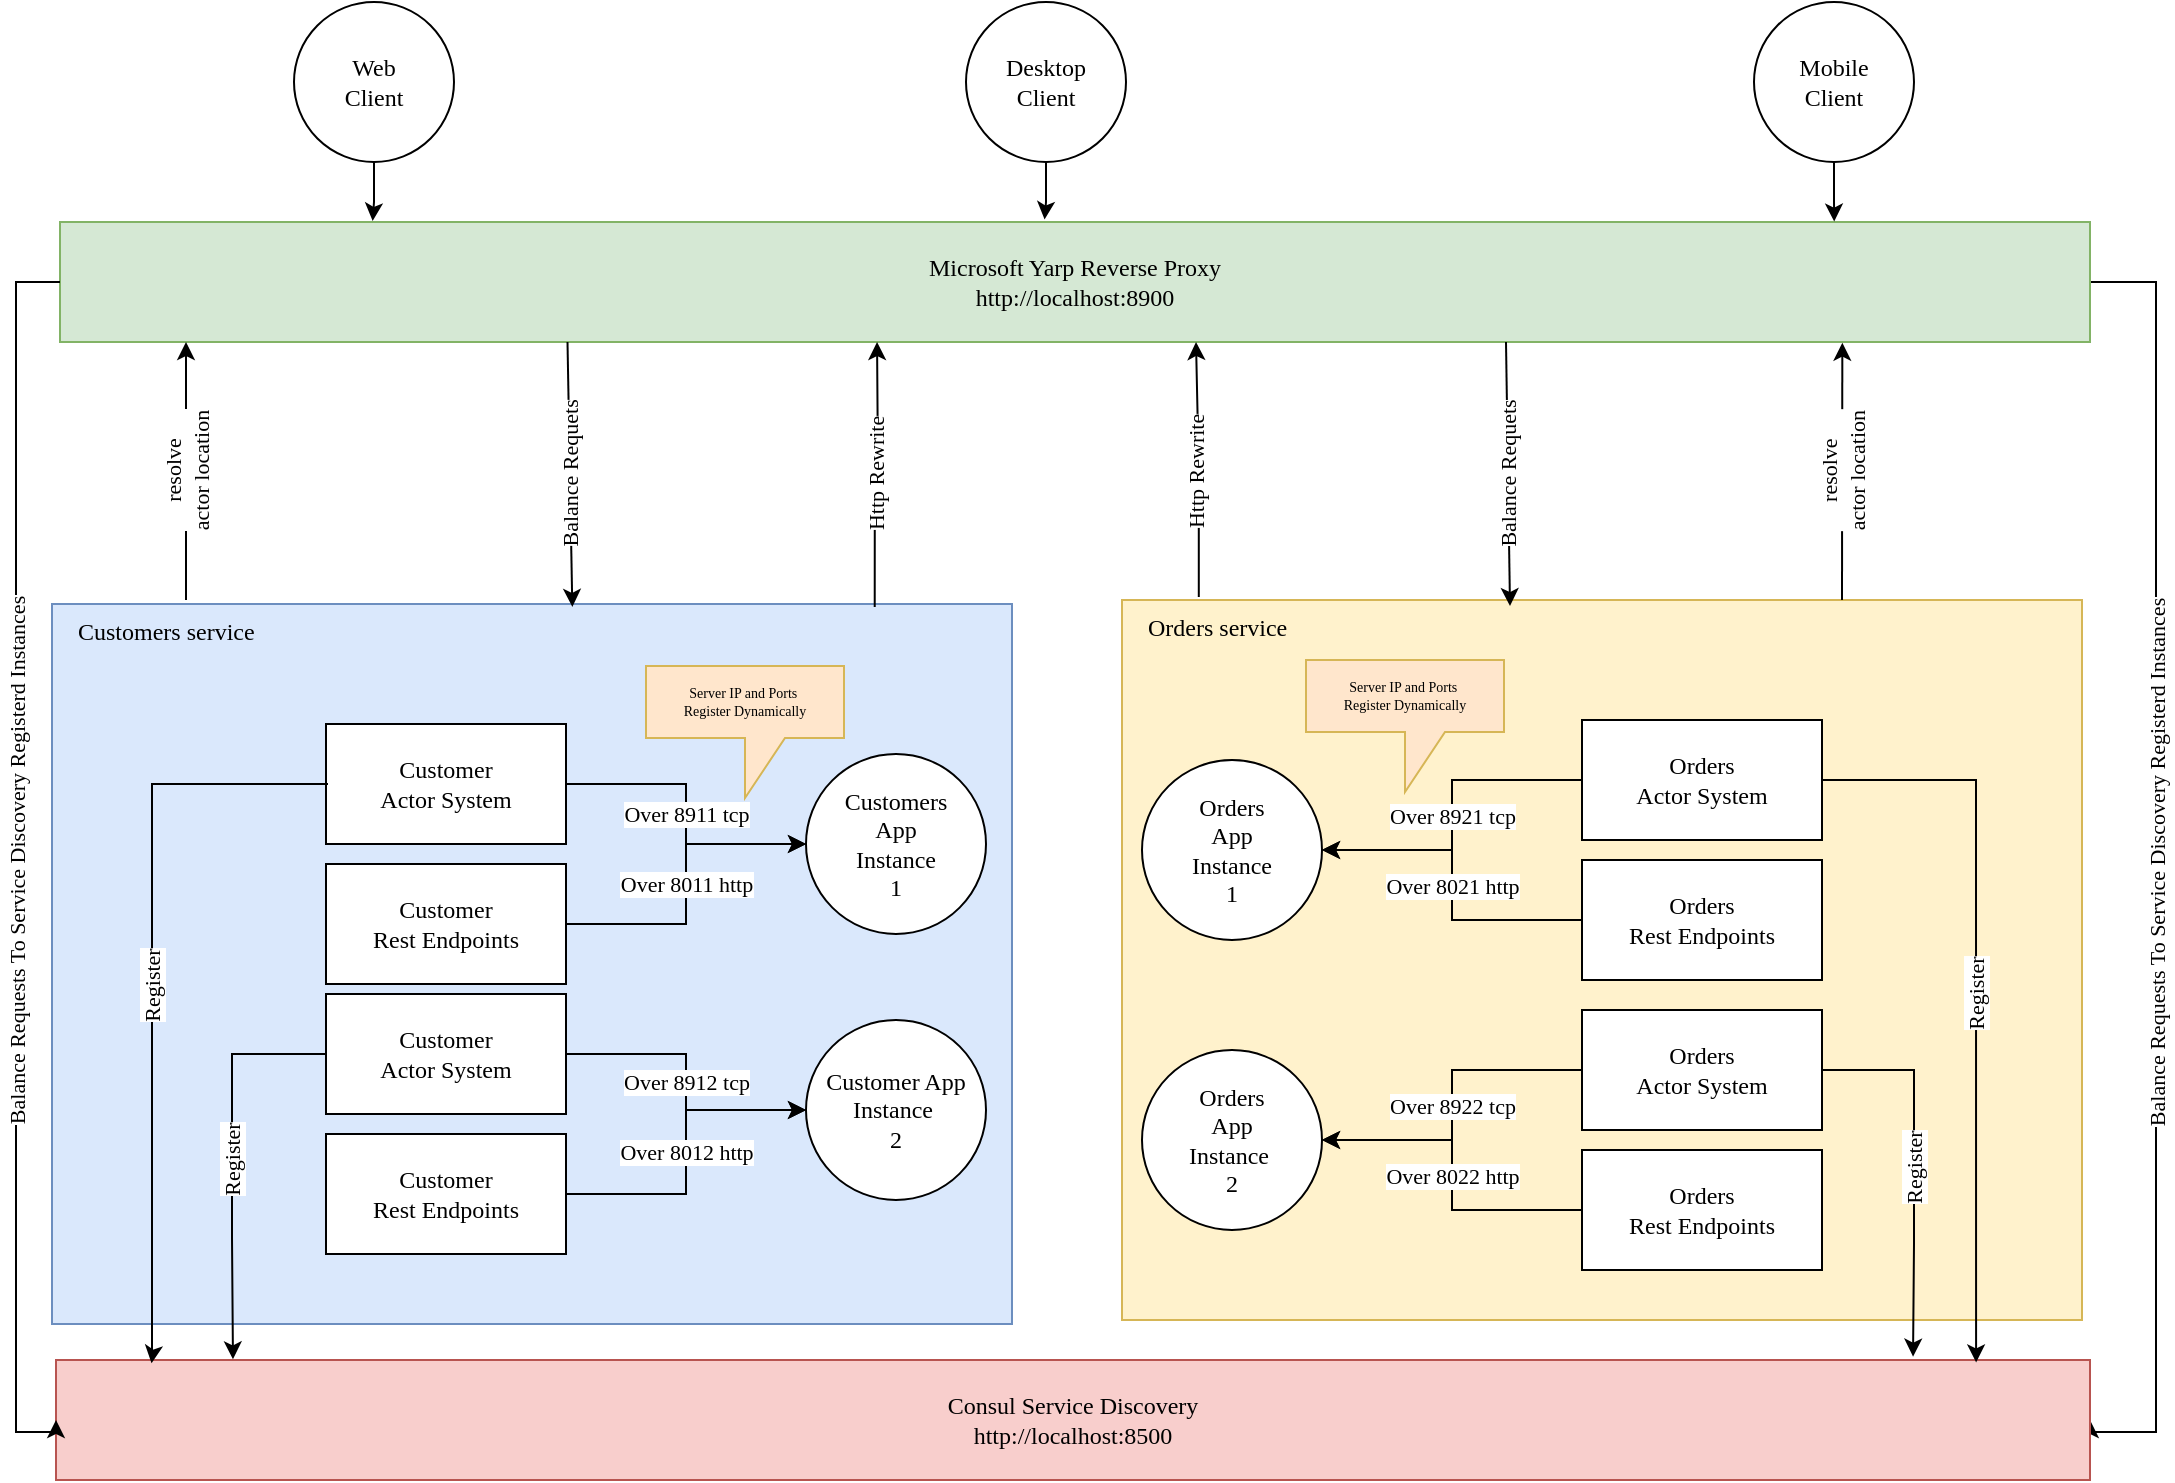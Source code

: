 <mxfile version="21.6.1" type="device">
  <diagram name="Page-1" id="Rw0FrcmpOLVZKNiCmAhE">
    <mxGraphModel dx="1878" dy="1266" grid="1" gridSize="10" guides="1" tooltips="1" connect="1" arrows="1" fold="1" page="1" pageScale="1" pageWidth="1100" pageHeight="850" math="0" shadow="0">
      <root>
        <mxCell id="0" />
        <mxCell id="1" parent="0" />
        <mxCell id="cwCn5_J-Zx9Py3KpJOmI-12" value="" style="group" vertex="1" connectable="0" parent="1">
          <mxGeometry x="33" y="356" width="480" height="360" as="geometry" />
        </mxCell>
        <mxCell id="cwCn5_J-Zx9Py3KpJOmI-1" value="Customers service" style="rounded=0;whiteSpace=wrap;html=1;fontFamily=sf mono;verticalAlign=top;align=left;spacing=2;spacingLeft=11;fillColor=#dae8fc;strokeColor=#6c8ebf;" vertex="1" parent="cwCn5_J-Zx9Py3KpJOmI-12">
          <mxGeometry width="480" height="360" as="geometry" />
        </mxCell>
        <mxCell id="cwCn5_J-Zx9Py3KpJOmI-2" value="Customers&lt;br&gt;App&lt;br&gt;Instance&lt;br&gt;1" style="ellipse;whiteSpace=wrap;html=1;aspect=fixed;fontFamily=sf mono;" vertex="1" parent="cwCn5_J-Zx9Py3KpJOmI-12">
          <mxGeometry x="377" y="75" width="90" height="90" as="geometry" />
        </mxCell>
        <mxCell id="cwCn5_J-Zx9Py3KpJOmI-3" value="Customer&lt;br&gt;Actor System" style="whiteSpace=wrap;html=1;fontFamily=sf mono;" vertex="1" parent="cwCn5_J-Zx9Py3KpJOmI-12">
          <mxGeometry x="137" y="60" width="120" height="60" as="geometry" />
        </mxCell>
        <mxCell id="cwCn5_J-Zx9Py3KpJOmI-4" value="Over 8911 tcp" style="edgeStyle=orthogonalEdgeStyle;rounded=0;orthogonalLoop=1;jettySize=auto;html=1;fontFamily=sf mono;" edge="1" parent="cwCn5_J-Zx9Py3KpJOmI-12" source="cwCn5_J-Zx9Py3KpJOmI-3" target="cwCn5_J-Zx9Py3KpJOmI-2">
          <mxGeometry relative="1" as="geometry" />
        </mxCell>
        <mxCell id="cwCn5_J-Zx9Py3KpJOmI-6" value="Over 8011 http" style="edgeStyle=orthogonalEdgeStyle;rounded=0;orthogonalLoop=1;jettySize=auto;html=1;entryX=0;entryY=0.5;entryDx=0;entryDy=0;fontFamily=sf mono;" edge="1" parent="cwCn5_J-Zx9Py3KpJOmI-12" source="cwCn5_J-Zx9Py3KpJOmI-5" target="cwCn5_J-Zx9Py3KpJOmI-2">
          <mxGeometry relative="1" as="geometry" />
        </mxCell>
        <mxCell id="cwCn5_J-Zx9Py3KpJOmI-5" value="Customer&lt;br&gt;Rest Endpoints" style="whiteSpace=wrap;html=1;fontFamily=sf mono;" vertex="1" parent="cwCn5_J-Zx9Py3KpJOmI-12">
          <mxGeometry x="137" y="130" width="120" height="60" as="geometry" />
        </mxCell>
        <mxCell id="cwCn5_J-Zx9Py3KpJOmI-7" value="Customer App&lt;br&gt;Instance&amp;nbsp;&lt;br&gt;2" style="ellipse;whiteSpace=wrap;html=1;aspect=fixed;fontFamily=sf mono;" vertex="1" parent="cwCn5_J-Zx9Py3KpJOmI-12">
          <mxGeometry x="377" y="208" width="90" height="90" as="geometry" />
        </mxCell>
        <mxCell id="cwCn5_J-Zx9Py3KpJOmI-8" value="Customer&lt;br&gt;Actor System" style="whiteSpace=wrap;html=1;fontFamily=sf mono;" vertex="1" parent="cwCn5_J-Zx9Py3KpJOmI-12">
          <mxGeometry x="137" y="195" width="120" height="60" as="geometry" />
        </mxCell>
        <mxCell id="cwCn5_J-Zx9Py3KpJOmI-9" value="Customer&lt;br&gt;Rest Endpoints" style="whiteSpace=wrap;html=1;fontFamily=sf mono;" vertex="1" parent="cwCn5_J-Zx9Py3KpJOmI-12">
          <mxGeometry x="137" y="265" width="120" height="60" as="geometry" />
        </mxCell>
        <mxCell id="cwCn5_J-Zx9Py3KpJOmI-10" value="Over 8012 http" style="edgeStyle=orthogonalEdgeStyle;rounded=0;orthogonalLoop=1;jettySize=auto;html=1;fontFamily=sf mono;entryX=0;entryY=0.5;entryDx=0;entryDy=0;" edge="1" source="cwCn5_J-Zx9Py3KpJOmI-9" target="cwCn5_J-Zx9Py3KpJOmI-7" parent="cwCn5_J-Zx9Py3KpJOmI-12">
          <mxGeometry relative="1" as="geometry">
            <mxPoint x="377" y="255" as="targetPoint" />
            <Array as="points" />
          </mxGeometry>
        </mxCell>
        <mxCell id="cwCn5_J-Zx9Py3KpJOmI-11" value="Over 8912 tcp" style="edgeStyle=orthogonalEdgeStyle;rounded=0;orthogonalLoop=1;jettySize=auto;html=1;fontFamily=sf mono;" edge="1" source="cwCn5_J-Zx9Py3KpJOmI-8" target="cwCn5_J-Zx9Py3KpJOmI-7" parent="cwCn5_J-Zx9Py3KpJOmI-12">
          <mxGeometry relative="1" as="geometry" />
        </mxCell>
        <mxCell id="cwCn5_J-Zx9Py3KpJOmI-48" value="Server IP and Ports&amp;nbsp;&lt;br style=&quot;font-size: 7px;&quot;&gt;Register Dynamically" style="shape=callout;whiteSpace=wrap;html=1;perimeter=calloutPerimeter;fontFamily=sf mono;fontSize=7;fillColor=#FFE6CC;strokeColor=#d6b656;" vertex="1" parent="cwCn5_J-Zx9Py3KpJOmI-12">
          <mxGeometry x="297" y="31" width="99" height="66" as="geometry" />
        </mxCell>
        <mxCell id="cwCn5_J-Zx9Py3KpJOmI-13" value="" style="group;fillColor=#fff2cc;strokeColor=#d6b656;" vertex="1" connectable="0" parent="1">
          <mxGeometry x="568" y="354" width="480" height="360" as="geometry" />
        </mxCell>
        <mxCell id="cwCn5_J-Zx9Py3KpJOmI-14" value="Orders service" style="rounded=0;whiteSpace=wrap;html=1;fontFamily=sf mono;verticalAlign=top;align=left;spacing=2;spacingLeft=11;fillColor=none;strokeColor=none;" vertex="1" parent="cwCn5_J-Zx9Py3KpJOmI-13">
          <mxGeometry width="480" height="360" as="geometry" />
        </mxCell>
        <mxCell id="cwCn5_J-Zx9Py3KpJOmI-15" value="Orders&lt;br&gt;App&lt;br&gt;Instance&lt;br&gt;1" style="ellipse;whiteSpace=wrap;html=1;aspect=fixed;fontFamily=sf mono;" vertex="1" parent="cwCn5_J-Zx9Py3KpJOmI-13">
          <mxGeometry x="10" y="80" width="90" height="90" as="geometry" />
        </mxCell>
        <mxCell id="cwCn5_J-Zx9Py3KpJOmI-16" value="Orders&lt;br&gt;Actor System" style="whiteSpace=wrap;html=1;fontFamily=sf mono;" vertex="1" parent="cwCn5_J-Zx9Py3KpJOmI-13">
          <mxGeometry x="230" y="60" width="120" height="60" as="geometry" />
        </mxCell>
        <mxCell id="cwCn5_J-Zx9Py3KpJOmI-17" value="Over 8921 tcp" style="edgeStyle=orthogonalEdgeStyle;rounded=0;orthogonalLoop=1;jettySize=auto;html=1;fontFamily=sf mono;" edge="1" parent="cwCn5_J-Zx9Py3KpJOmI-13" source="cwCn5_J-Zx9Py3KpJOmI-16" target="cwCn5_J-Zx9Py3KpJOmI-15">
          <mxGeometry relative="1" as="geometry" />
        </mxCell>
        <mxCell id="cwCn5_J-Zx9Py3KpJOmI-18" value="Over 8021 http" style="edgeStyle=orthogonalEdgeStyle;rounded=0;orthogonalLoop=1;jettySize=auto;html=1;entryX=1;entryY=0.5;entryDx=0;entryDy=0;fontFamily=sf mono;" edge="1" parent="cwCn5_J-Zx9Py3KpJOmI-13" source="cwCn5_J-Zx9Py3KpJOmI-19" target="cwCn5_J-Zx9Py3KpJOmI-15">
          <mxGeometry relative="1" as="geometry" />
        </mxCell>
        <mxCell id="cwCn5_J-Zx9Py3KpJOmI-19" value="Orders&lt;br&gt;Rest Endpoints" style="whiteSpace=wrap;html=1;fontFamily=sf mono;" vertex="1" parent="cwCn5_J-Zx9Py3KpJOmI-13">
          <mxGeometry x="230" y="130" width="120" height="60" as="geometry" />
        </mxCell>
        <mxCell id="cwCn5_J-Zx9Py3KpJOmI-20" value="Orders&lt;br&gt;App&lt;br&gt;Instance&amp;nbsp;&lt;br&gt;2" style="ellipse;whiteSpace=wrap;html=1;aspect=fixed;fontFamily=sf mono;" vertex="1" parent="cwCn5_J-Zx9Py3KpJOmI-13">
          <mxGeometry x="10" y="225" width="90" height="90" as="geometry" />
        </mxCell>
        <mxCell id="cwCn5_J-Zx9Py3KpJOmI-21" value="Orders&lt;br&gt;Actor System" style="whiteSpace=wrap;html=1;fontFamily=sf mono;" vertex="1" parent="cwCn5_J-Zx9Py3KpJOmI-13">
          <mxGeometry x="230" y="205" width="120" height="60" as="geometry" />
        </mxCell>
        <mxCell id="cwCn5_J-Zx9Py3KpJOmI-22" value="Orders&lt;br&gt;Rest Endpoints" style="whiteSpace=wrap;html=1;fontFamily=sf mono;" vertex="1" parent="cwCn5_J-Zx9Py3KpJOmI-13">
          <mxGeometry x="230" y="275" width="120" height="60" as="geometry" />
        </mxCell>
        <mxCell id="cwCn5_J-Zx9Py3KpJOmI-23" value="Over 8022 http" style="edgeStyle=orthogonalEdgeStyle;rounded=0;orthogonalLoop=1;jettySize=auto;html=1;entryX=1;entryY=0.5;entryDx=0;entryDy=0;fontFamily=sf mono;" edge="1" parent="cwCn5_J-Zx9Py3KpJOmI-13" source="cwCn5_J-Zx9Py3KpJOmI-22" target="cwCn5_J-Zx9Py3KpJOmI-20">
          <mxGeometry relative="1" as="geometry" />
        </mxCell>
        <mxCell id="cwCn5_J-Zx9Py3KpJOmI-24" value="Over 8922 tcp" style="edgeStyle=orthogonalEdgeStyle;rounded=0;orthogonalLoop=1;jettySize=auto;html=1;fontFamily=sf mono;" edge="1" parent="cwCn5_J-Zx9Py3KpJOmI-13" source="cwCn5_J-Zx9Py3KpJOmI-21" target="cwCn5_J-Zx9Py3KpJOmI-20">
          <mxGeometry relative="1" as="geometry" />
        </mxCell>
        <mxCell id="cwCn5_J-Zx9Py3KpJOmI-47" value="Server IP and Ports&amp;nbsp;&lt;br style=&quot;font-size: 7px;&quot;&gt;Register Dynamically" style="shape=callout;whiteSpace=wrap;html=1;perimeter=calloutPerimeter;fontFamily=sf mono;fontSize=7;fillColor=#FFE6CC;strokeColor=#d6b656;" vertex="1" parent="cwCn5_J-Zx9Py3KpJOmI-13">
          <mxGeometry x="92" y="30" width="99" height="66" as="geometry" />
        </mxCell>
        <mxCell id="cwCn5_J-Zx9Py3KpJOmI-43" value="Balance Requests To Service Discovery Registerd Instances" style="edgeStyle=orthogonalEdgeStyle;rounded=0;orthogonalLoop=1;jettySize=auto;html=1;entryX=1;entryY=0.5;entryDx=0;entryDy=0;fontFamily=sf mono;horizontal=0;" edge="1" parent="1" source="cwCn5_J-Zx9Py3KpJOmI-25" target="cwCn5_J-Zx9Py3KpJOmI-35">
          <mxGeometry relative="1" as="geometry">
            <Array as="points">
              <mxPoint x="1085" y="195" />
              <mxPoint x="1085" y="770" />
              <mxPoint x="1052" y="770" />
            </Array>
          </mxGeometry>
        </mxCell>
        <mxCell id="cwCn5_J-Zx9Py3KpJOmI-25" value="Microsoft Yarp Reverse Proxy&lt;br&gt;http://localhost:8900" style="rounded=0;whiteSpace=wrap;html=1;fontFamily=sf mono;fillColor=#d5e8d4;strokeColor=#82b366;" vertex="1" parent="1">
          <mxGeometry x="37" y="165" width="1015" height="60" as="geometry" />
        </mxCell>
        <mxCell id="cwCn5_J-Zx9Py3KpJOmI-27" value="Http Rewrite" style="edgeStyle=orthogonalEdgeStyle;rounded=0;orthogonalLoop=1;jettySize=auto;html=1;entryX=0.235;entryY=0.975;entryDx=0;entryDy=0;entryPerimeter=0;fontFamily=sf mono;horizontal=0;exitX=0.857;exitY=0.004;exitDx=0;exitDy=0;exitPerimeter=0;" edge="1" parent="1" source="cwCn5_J-Zx9Py3KpJOmI-1">
          <mxGeometry relative="1" as="geometry">
            <mxPoint x="445" y="338.5" as="sourcePoint" />
            <mxPoint x="445.525" y="225" as="targetPoint" />
          </mxGeometry>
        </mxCell>
        <mxCell id="cwCn5_J-Zx9Py3KpJOmI-29" style="edgeStyle=orthogonalEdgeStyle;rounded=0;orthogonalLoop=1;jettySize=auto;html=1;entryX=0.154;entryY=-0.009;entryDx=0;entryDy=0;entryPerimeter=0;" edge="1" parent="1" source="cwCn5_J-Zx9Py3KpJOmI-28" target="cwCn5_J-Zx9Py3KpJOmI-25">
          <mxGeometry relative="1" as="geometry" />
        </mxCell>
        <mxCell id="cwCn5_J-Zx9Py3KpJOmI-28" value="Web&lt;br&gt;Client" style="ellipse;whiteSpace=wrap;html=1;aspect=fixed;fontFamily=sf mono;" vertex="1" parent="1">
          <mxGeometry x="154" y="55" width="80" height="80" as="geometry" />
        </mxCell>
        <mxCell id="cwCn5_J-Zx9Py3KpJOmI-31" style="edgeStyle=orthogonalEdgeStyle;rounded=0;orthogonalLoop=1;jettySize=auto;html=1;entryX=0.485;entryY=-0.021;entryDx=0;entryDy=0;entryPerimeter=0;" edge="1" parent="1" source="cwCn5_J-Zx9Py3KpJOmI-30" target="cwCn5_J-Zx9Py3KpJOmI-25">
          <mxGeometry relative="1" as="geometry" />
        </mxCell>
        <mxCell id="cwCn5_J-Zx9Py3KpJOmI-30" value="Desktop&lt;br&gt;Client" style="ellipse;whiteSpace=wrap;html=1;aspect=fixed;fontFamily=sf mono;" vertex="1" parent="1">
          <mxGeometry x="490" y="55" width="80" height="80" as="geometry" />
        </mxCell>
        <mxCell id="cwCn5_J-Zx9Py3KpJOmI-34" style="edgeStyle=orthogonalEdgeStyle;rounded=0;orthogonalLoop=1;jettySize=auto;html=1;entryX=0.874;entryY=-0.004;entryDx=0;entryDy=0;entryPerimeter=0;" edge="1" parent="1" source="cwCn5_J-Zx9Py3KpJOmI-32" target="cwCn5_J-Zx9Py3KpJOmI-25">
          <mxGeometry relative="1" as="geometry" />
        </mxCell>
        <mxCell id="cwCn5_J-Zx9Py3KpJOmI-32" value="Mobile&lt;br&gt;Client" style="ellipse;whiteSpace=wrap;html=1;aspect=fixed;fontFamily=sf mono;" vertex="1" parent="1">
          <mxGeometry x="884" y="55" width="80" height="80" as="geometry" />
        </mxCell>
        <mxCell id="cwCn5_J-Zx9Py3KpJOmI-35" value="Consul Service Discovery&lt;br&gt;http://localhost:8500" style="rounded=0;whiteSpace=wrap;html=1;fontFamily=sf mono;fillColor=#f8cecc;strokeColor=#b85450;" vertex="1" parent="1">
          <mxGeometry x="35" y="734" width="1017" height="60" as="geometry" />
        </mxCell>
        <mxCell id="cwCn5_J-Zx9Py3KpJOmI-36" value="Register" style="edgeStyle=orthogonalEdgeStyle;rounded=0;orthogonalLoop=1;jettySize=auto;html=1;entryX=0.944;entryY=0.02;entryDx=0;entryDy=0;entryPerimeter=0;fontFamily=sf mono;horizontal=0;" edge="1" parent="1" source="cwCn5_J-Zx9Py3KpJOmI-16" target="cwCn5_J-Zx9Py3KpJOmI-35">
          <mxGeometry relative="1" as="geometry">
            <Array as="points">
              <mxPoint x="995" y="444" />
            </Array>
          </mxGeometry>
        </mxCell>
        <mxCell id="cwCn5_J-Zx9Py3KpJOmI-37" value="Register" style="edgeStyle=orthogonalEdgeStyle;rounded=0;orthogonalLoop=1;jettySize=auto;html=1;entryX=0.913;entryY=-0.028;entryDx=0;entryDy=0;entryPerimeter=0;fontFamily=sf mono;horizontal=0;" edge="1" parent="1">
          <mxGeometry relative="1" as="geometry">
            <mxPoint x="918" y="589.034" as="sourcePoint" />
            <mxPoint x="963.521" y="732.32" as="targetPoint" />
            <Array as="points">
              <mxPoint x="964" y="589" />
              <mxPoint x="964" y="676" />
              <mxPoint x="964" y="676" />
            </Array>
          </mxGeometry>
        </mxCell>
        <mxCell id="cwCn5_J-Zx9Py3KpJOmI-38" value="Register" style="edgeStyle=orthogonalEdgeStyle;rounded=0;orthogonalLoop=1;jettySize=auto;exitX=0;exitY=0.5;exitDx=0;exitDy=0;entryX=0.046;entryY=0.028;entryDx=0;entryDy=0;entryPerimeter=0;horizontal=0;fontFamily=sf mono;labelBackgroundColor=default;html=1;" edge="1" parent="1">
          <mxGeometry relative="1" as="geometry">
            <mxPoint x="171" y="446" as="sourcePoint" />
            <mxPoint x="82.782" y="735.68" as="targetPoint" />
            <Array as="points">
              <mxPoint x="83" y="446" />
              <mxPoint x="83" y="734" />
            </Array>
          </mxGeometry>
        </mxCell>
        <mxCell id="cwCn5_J-Zx9Py3KpJOmI-39" value="Register" style="edgeStyle=orthogonalEdgeStyle;rounded=0;orthogonalLoop=1;jettySize=auto;html=1;entryX=0.087;entryY=-0.006;entryDx=0;entryDy=0;entryPerimeter=0;horizontal=0;fontFamily=sf mono;" edge="1" parent="1" source="cwCn5_J-Zx9Py3KpJOmI-8" target="cwCn5_J-Zx9Py3KpJOmI-35">
          <mxGeometry relative="1" as="geometry">
            <Array as="points">
              <mxPoint x="123" y="581" />
              <mxPoint x="123" y="673" />
              <mxPoint x="124" y="673" />
            </Array>
          </mxGeometry>
        </mxCell>
        <mxCell id="cwCn5_J-Zx9Py3KpJOmI-41" value="Http Rewrite" style="edgeStyle=orthogonalEdgeStyle;rounded=0;orthogonalLoop=1;jettySize=auto;html=1;entryX=0.235;entryY=0.975;entryDx=0;entryDy=0;entryPerimeter=0;fontFamily=sf mono;horizontal=0;exitX=0.08;exitY=-0.004;exitDx=0;exitDy=0;exitPerimeter=0;" edge="1" parent="1" source="cwCn5_J-Zx9Py3KpJOmI-14">
          <mxGeometry relative="1" as="geometry">
            <mxPoint x="632.96" y="375.72" as="sourcePoint" />
            <mxPoint x="605.005" y="225" as="targetPoint" />
          </mxGeometry>
        </mxCell>
        <mxCell id="cwCn5_J-Zx9Py3KpJOmI-42" value="resolve &lt;br&gt;actor location" style="endArrow=classic;html=1;rounded=0;exitX=0.75;exitY=0;exitDx=0;exitDy=0;entryX=0.878;entryY=1.006;entryDx=0;entryDy=0;entryPerimeter=0;fontFamily=sf mono;verticalAlign=middle;horizontal=0;" edge="1" parent="1" source="cwCn5_J-Zx9Py3KpJOmI-14" target="cwCn5_J-Zx9Py3KpJOmI-25">
          <mxGeometry width="50" height="50" relative="1" as="geometry">
            <mxPoint x="875" y="335" as="sourcePoint" />
            <mxPoint x="925" y="285" as="targetPoint" />
          </mxGeometry>
        </mxCell>
        <mxCell id="cwCn5_J-Zx9Py3KpJOmI-44" value="Balance Requests To Service Discovery Registerd Instances" style="edgeStyle=orthogonalEdgeStyle;rounded=0;orthogonalLoop=1;jettySize=auto;html=1;entryX=0;entryY=0.5;entryDx=0;entryDy=0;fontFamily=sf mono;horizontal=0;exitX=0;exitY=0.5;exitDx=0;exitDy=0;" edge="1" parent="1" source="cwCn5_J-Zx9Py3KpJOmI-25" target="cwCn5_J-Zx9Py3KpJOmI-35">
          <mxGeometry relative="1" as="geometry">
            <mxPoint x="-65" y="185" as="sourcePoint" />
            <mxPoint x="-65" y="785" as="targetPoint" />
            <Array as="points">
              <mxPoint x="15" y="195" />
              <mxPoint x="15" y="770" />
              <mxPoint x="35" y="770" />
            </Array>
          </mxGeometry>
        </mxCell>
        <mxCell id="cwCn5_J-Zx9Py3KpJOmI-45" value="resolve &lt;br&gt;actor location" style="endArrow=classic;html=1;rounded=0;exitX=0.75;exitY=0;exitDx=0;exitDy=0;entryX=0.878;entryY=1.006;entryDx=0;entryDy=0;entryPerimeter=0;fontFamily=sf mono;verticalAlign=middle;horizontal=0;" edge="1" parent="1">
          <mxGeometry width="50" height="50" relative="1" as="geometry">
            <mxPoint x="100" y="354" as="sourcePoint" />
            <mxPoint x="100" y="225" as="targetPoint" />
          </mxGeometry>
        </mxCell>
        <mxCell id="cwCn5_J-Zx9Py3KpJOmI-49" value="Balance Requets" style="endArrow=classic;html=1;rounded=0;exitX=0.25;exitY=1;exitDx=0;exitDy=0;entryX=0.542;entryY=0.004;entryDx=0;entryDy=0;entryPerimeter=0;fontFamily=sf mono;horizontal=0;" edge="1" parent="1" source="cwCn5_J-Zx9Py3KpJOmI-25" target="cwCn5_J-Zx9Py3KpJOmI-1">
          <mxGeometry width="50" height="50" relative="1" as="geometry">
            <mxPoint x="330" y="310" as="sourcePoint" />
            <mxPoint x="380" y="260" as="targetPoint" />
          </mxGeometry>
        </mxCell>
        <mxCell id="cwCn5_J-Zx9Py3KpJOmI-50" value="Balance Requets" style="endArrow=classic;html=1;rounded=0;exitX=0.25;exitY=1;exitDx=0;exitDy=0;entryX=0.542;entryY=0.004;entryDx=0;entryDy=0;entryPerimeter=0;fontFamily=sf mono;horizontal=0;" edge="1" parent="1">
          <mxGeometry width="50" height="50" relative="1" as="geometry">
            <mxPoint x="760" y="225" as="sourcePoint" />
            <mxPoint x="762" y="357" as="targetPoint" />
          </mxGeometry>
        </mxCell>
      </root>
    </mxGraphModel>
  </diagram>
</mxfile>
